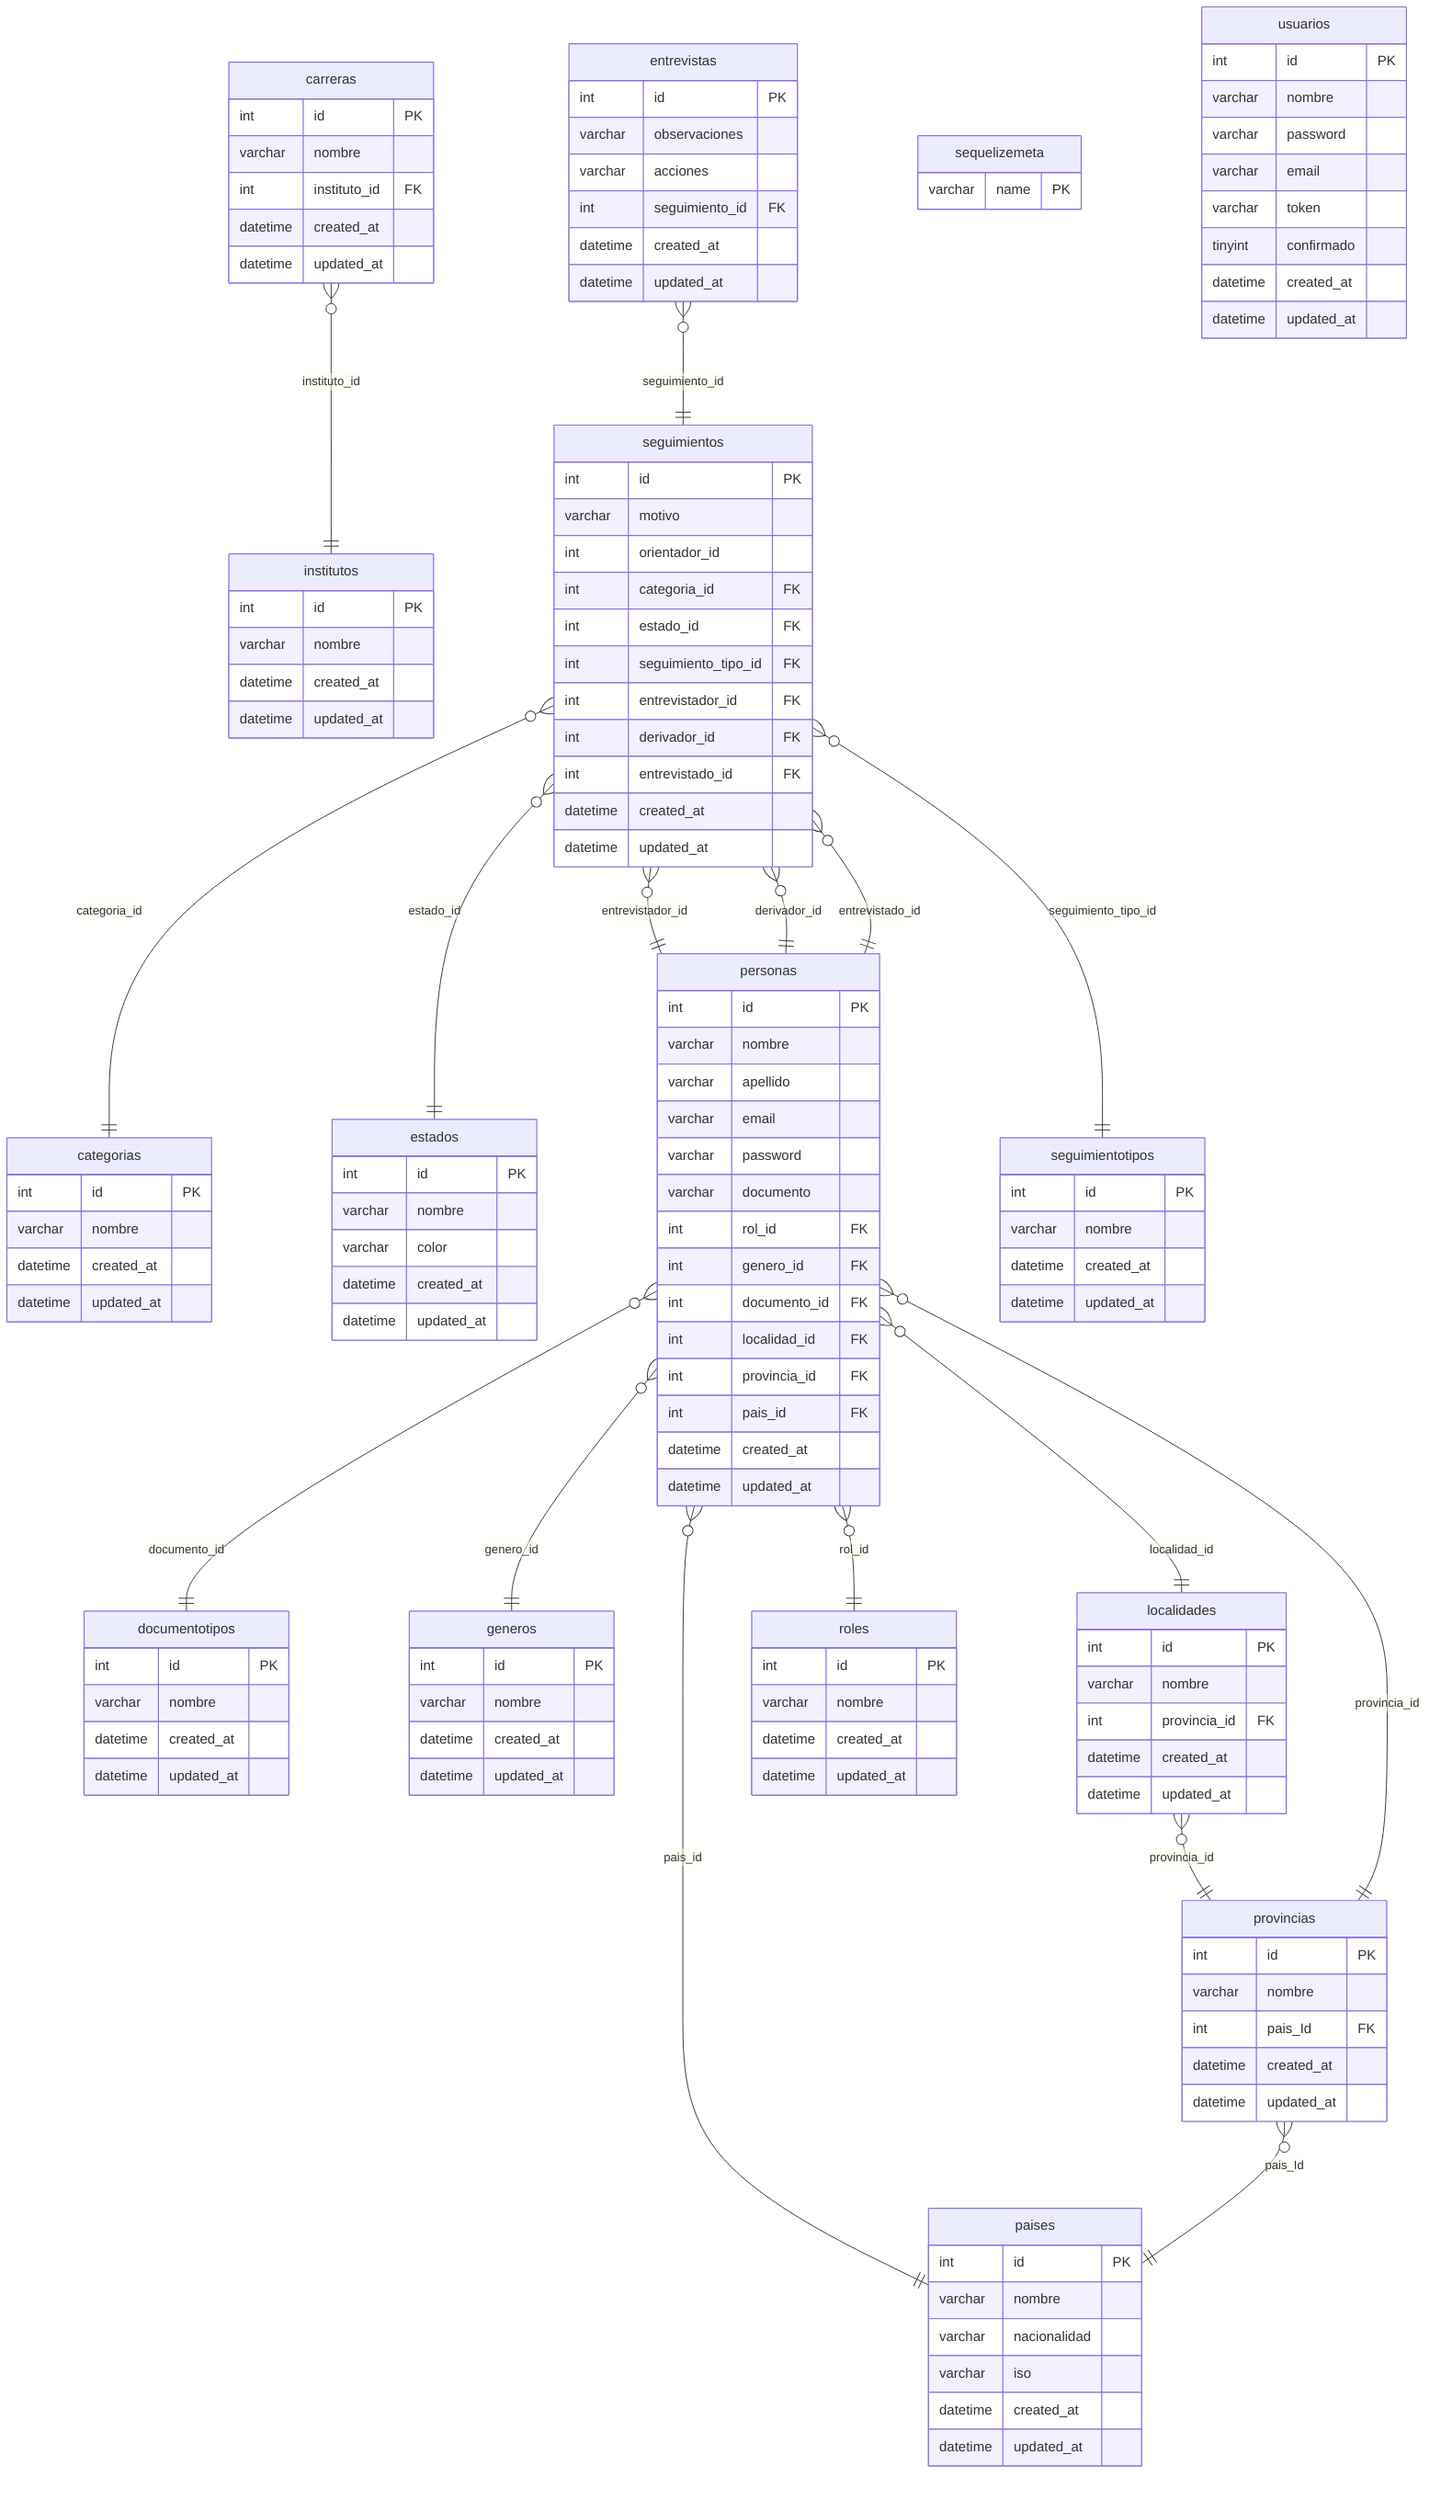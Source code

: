 erDiagram
    carreras {
        int id PK
        varchar nombre 
        int instituto_id FK
        datetime created_at 
        datetime updated_at 
    }

    categorias {
        int id PK
        varchar nombre 
        datetime created_at 
        datetime updated_at 
    }

    documentotipos {
        int id PK
        varchar nombre 
        datetime created_at 
        datetime updated_at 
    }

    entrevistas {
        int id PK
        varchar observaciones 
        varchar acciones 
        int seguimiento_id FK
        datetime created_at 
        datetime updated_at 
    }

    estados {
        int id PK
        varchar nombre 
        varchar color 
        datetime created_at 
        datetime updated_at 
    }

    generos {
        int id PK
        varchar nombre 
        datetime created_at 
        datetime updated_at 
    }

    institutos {
        int id PK
        varchar nombre 
        datetime created_at 
        datetime updated_at 
    }

    localidades {
        int id PK
        varchar nombre 
        int provincia_id FK
        datetime created_at 
        datetime updated_at 
    }

    paises {
        int id PK
        varchar nombre 
        varchar nacionalidad 
        varchar iso 
        datetime created_at 
        datetime updated_at 
    }

    personas {
        int id PK
        varchar nombre 
        varchar apellido 
        varchar email 
        varchar password 
        varchar documento 
        int rol_id FK
        int genero_id FK
        int documento_id FK
        int localidad_id FK
        int provincia_id FK
        int pais_id FK
        datetime created_at 
        datetime updated_at 
    }

    provincias {
        int id PK
        varchar nombre 
        int pais_Id FK
        datetime created_at 
        datetime updated_at 
    }

    roles {
        int id PK
        varchar nombre 
        datetime created_at 
        datetime updated_at 
    }

    seguimientos {
        int id PK
        varchar motivo 
        int orientador_id 
        int categoria_id FK
        int estado_id FK
        int seguimiento_tipo_id FK
        int entrevistador_id FK
        int derivador_id FK
        int entrevistado_id FK
        datetime created_at 
        datetime updated_at 
    }

    seguimientotipos {
        int id PK
        varchar nombre 
        datetime created_at 
        datetime updated_at 
    }

    sequelizemeta {
        varchar name PK
    }

    usuarios {
        int id PK
        varchar nombre 
        varchar password 
        varchar email 
        varchar token 
        tinyint confirmado 
        datetime created_at 
        datetime updated_at 
    }

    carreras }o--|| institutos : "instituto_id"
    seguimientos }o--|| categorias : "categoria_id"
    personas }o--|| documentotipos : "documento_id"
    entrevistas }o--|| seguimientos : "seguimiento_id"
    seguimientos }o--|| estados : "estado_id"
    personas }o--|| generos : "genero_id"
    localidades }o--|| provincias : "provincia_id"
    personas }o--|| localidades : "localidad_id"
    personas }o--|| paises : "pais_id"
    provincias }o--|| paises : "pais_Id"
    personas }o--|| roles : "rol_id"
    personas }o--|| provincias : "provincia_id"
    seguimientos }o--|| personas : "entrevistador_id"
    seguimientos }o--|| personas : "derivador_id"
    seguimientos }o--|| personas : "entrevistado_id"
    seguimientos }o--|| seguimientotipos : "seguimiento_tipo_id"